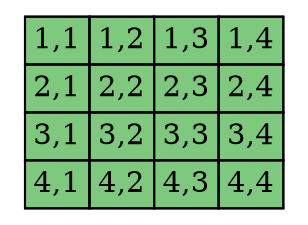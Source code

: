 graph title {
    node[shape=plaintext colorscheme=accent8 ];
    a[
        label=< <TABLE CELLBORDER="1" BORDER="0" CELLSPACING="0" CELLPADDING="3">
<tr>
<td bgcolor="1">1,1</td><td bgcolor="1">1,2</td><td bgcolor="1">1,3</td><td bgcolor="1">1,4</td></tr>
<tr>
<td bgcolor="1">2,1</td><td bgcolor="1">2,2</td><td bgcolor="1">2,3</td><td bgcolor="1">2,4</td></tr>
<tr>
<td bgcolor="1">3,1</td><td bgcolor="1">3,2</td><td bgcolor="1">3,3</td><td bgcolor="1">3,4</td></tr>
<tr>
<td bgcolor="1">4,1</td><td bgcolor="1">4,2</td><td bgcolor="1">4,3</td><td bgcolor="1">4,4</td></tr>
</TABLE> >
    ]
}
